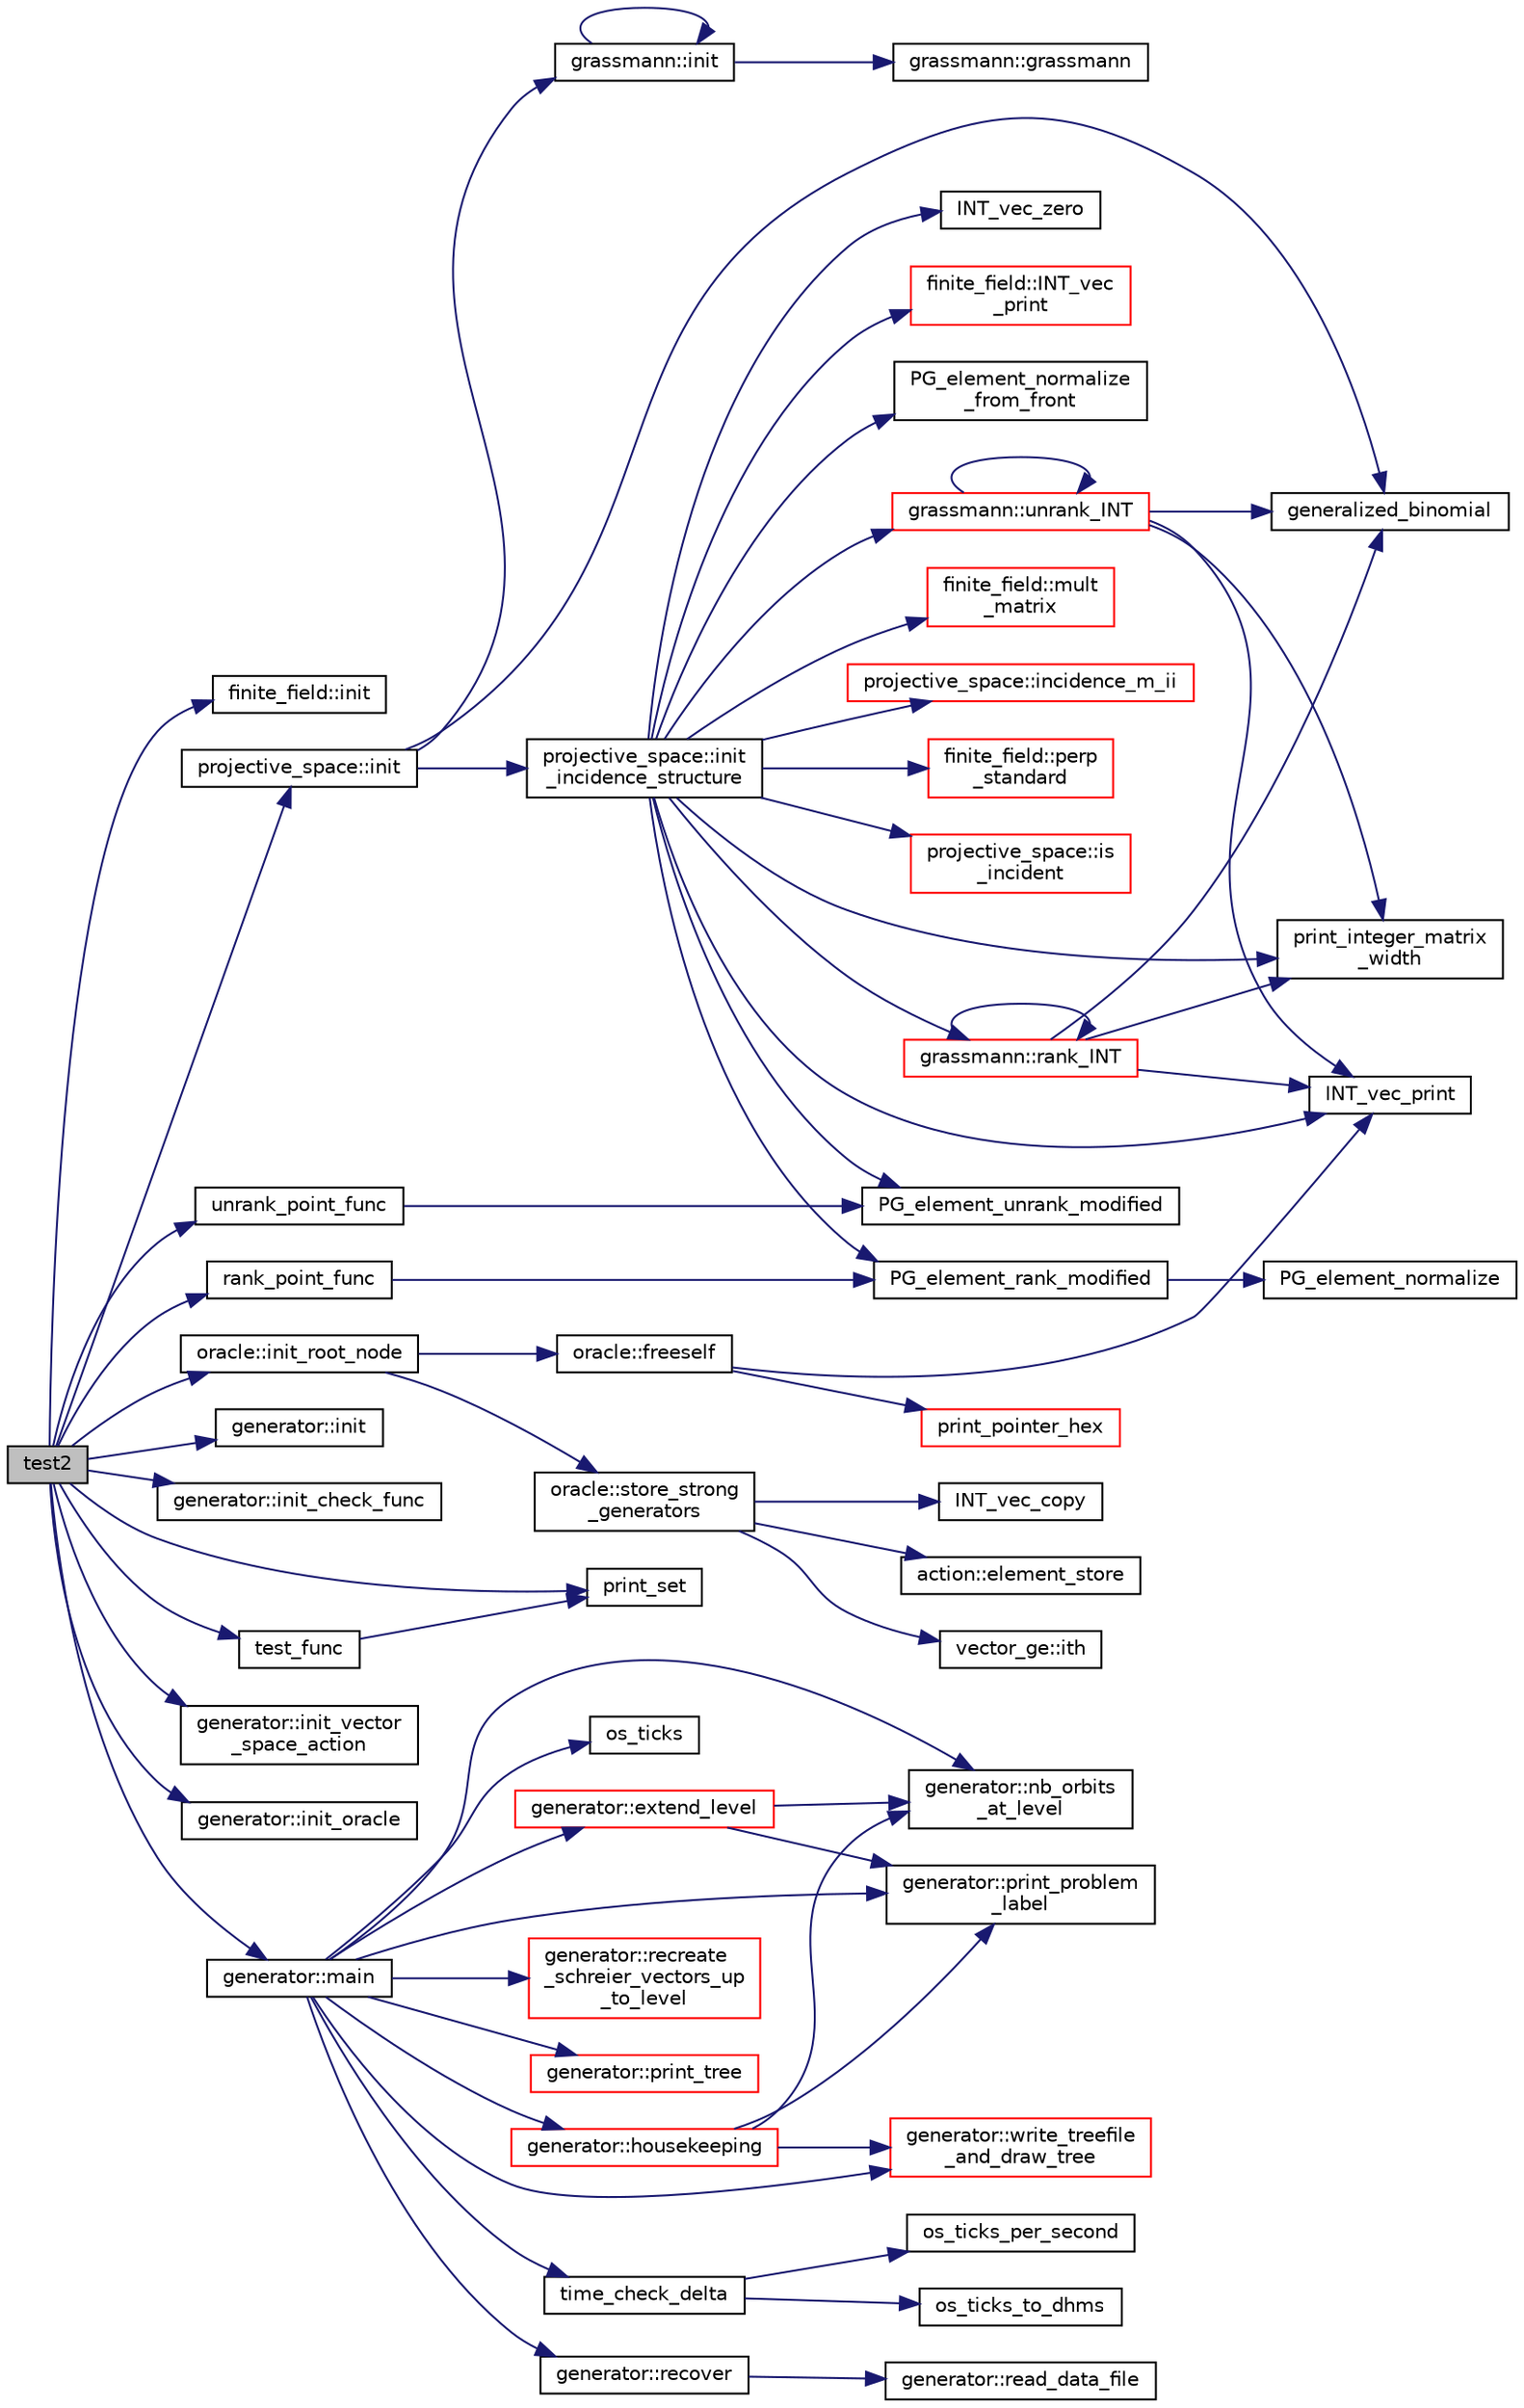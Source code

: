 digraph "test2"
{
  edge [fontname="Helvetica",fontsize="10",labelfontname="Helvetica",labelfontsize="10"];
  node [fontname="Helvetica",fontsize="10",shape=record];
  rankdir="LR";
  Node1008 [label="test2",height=0.2,width=0.4,color="black", fillcolor="grey75", style="filled", fontcolor="black"];
  Node1008 -> Node1009 [color="midnightblue",fontsize="10",style="solid",fontname="Helvetica"];
  Node1009 [label="finite_field::init",height=0.2,width=0.4,color="black", fillcolor="white", style="filled",URL="$df/d5a/classfinite__field.html#a13e75e8165b27464935b50368ee8313c"];
  Node1008 -> Node1010 [color="midnightblue",fontsize="10",style="solid",fontname="Helvetica"];
  Node1010 [label="projective_space::init",height=0.2,width=0.4,color="black", fillcolor="white", style="filled",URL="$d2/d17/classprojective__space.html#a8a1efa40df92744519365f82e4740dab"];
  Node1010 -> Node1011 [color="midnightblue",fontsize="10",style="solid",fontname="Helvetica"];
  Node1011 [label="grassmann::init",height=0.2,width=0.4,color="black", fillcolor="white", style="filled",URL="$df/d02/classgrassmann.html#a2e8cf7b9f203254493d7c2607c17d498"];
  Node1011 -> Node1012 [color="midnightblue",fontsize="10",style="solid",fontname="Helvetica"];
  Node1012 [label="grassmann::grassmann",height=0.2,width=0.4,color="black", fillcolor="white", style="filled",URL="$df/d02/classgrassmann.html#a252a85d3b74eb4fbd5771f4152a5f272"];
  Node1011 -> Node1011 [color="midnightblue",fontsize="10",style="solid",fontname="Helvetica"];
  Node1010 -> Node1013 [color="midnightblue",fontsize="10",style="solid",fontname="Helvetica"];
  Node1013 [label="generalized_binomial",height=0.2,width=0.4,color="black", fillcolor="white", style="filled",URL="$d2/d7c/combinatorics_8_c.html#a24762dc22e45175d18ec1ec1d2556ae8"];
  Node1010 -> Node1014 [color="midnightblue",fontsize="10",style="solid",fontname="Helvetica"];
  Node1014 [label="projective_space::init\l_incidence_structure",height=0.2,width=0.4,color="black", fillcolor="white", style="filled",URL="$d2/d17/classprojective__space.html#a1e59490325e045cc52674a3706780aed"];
  Node1014 -> Node1015 [color="midnightblue",fontsize="10",style="solid",fontname="Helvetica"];
  Node1015 [label="INT_vec_zero",height=0.2,width=0.4,color="black", fillcolor="white", style="filled",URL="$df/dbf/sajeeb_8_c.html#aa8c9c7977203577026080f546fe4980f"];
  Node1014 -> Node1016 [color="midnightblue",fontsize="10",style="solid",fontname="Helvetica"];
  Node1016 [label="PG_element_unrank_modified",height=0.2,width=0.4,color="black", fillcolor="white", style="filled",URL="$d4/d67/geometry_8h.html#a83ae9b605d496f6a90345303f6efae64"];
  Node1014 -> Node1017 [color="midnightblue",fontsize="10",style="solid",fontname="Helvetica"];
  Node1017 [label="INT_vec_print",height=0.2,width=0.4,color="black", fillcolor="white", style="filled",URL="$df/dbf/sajeeb_8_c.html#a79a5901af0b47dd0d694109543c027fe"];
  Node1014 -> Node1018 [color="midnightblue",fontsize="10",style="solid",fontname="Helvetica"];
  Node1018 [label="finite_field::INT_vec\l_print",height=0.2,width=0.4,color="red", fillcolor="white", style="filled",URL="$df/d5a/classfinite__field.html#a9c33a61dedc197e37b014b6f8dc07f06"];
  Node1014 -> Node1022 [color="midnightblue",fontsize="10",style="solid",fontname="Helvetica"];
  Node1022 [label="PG_element_normalize\l_from_front",height=0.2,width=0.4,color="black", fillcolor="white", style="filled",URL="$d4/d67/geometry_8h.html#af675caf5f9975573455c8d93cb56bf95"];
  Node1014 -> Node1023 [color="midnightblue",fontsize="10",style="solid",fontname="Helvetica"];
  Node1023 [label="grassmann::unrank_INT",height=0.2,width=0.4,color="red", fillcolor="white", style="filled",URL="$df/d02/classgrassmann.html#a32079405b95a6da2ba1420567d762d64"];
  Node1023 -> Node1013 [color="midnightblue",fontsize="10",style="solid",fontname="Helvetica"];
  Node1023 -> Node1017 [color="midnightblue",fontsize="10",style="solid",fontname="Helvetica"];
  Node1023 -> Node1023 [color="midnightblue",fontsize="10",style="solid",fontname="Helvetica"];
  Node1023 -> Node1027 [color="midnightblue",fontsize="10",style="solid",fontname="Helvetica"];
  Node1027 [label="print_integer_matrix\l_width",height=0.2,width=0.4,color="black", fillcolor="white", style="filled",URL="$d5/db4/io__and__os_8h.html#aa78f3e73fc2179251bd15adbcc31573f"];
  Node1014 -> Node1027 [color="midnightblue",fontsize="10",style="solid",fontname="Helvetica"];
  Node1014 -> Node1028 [color="midnightblue",fontsize="10",style="solid",fontname="Helvetica"];
  Node1028 [label="grassmann::rank_INT",height=0.2,width=0.4,color="red", fillcolor="white", style="filled",URL="$df/d02/classgrassmann.html#a1fa95ce7ecebd48b04c7a0dc75491184"];
  Node1028 -> Node1027 [color="midnightblue",fontsize="10",style="solid",fontname="Helvetica"];
  Node1028 -> Node1017 [color="midnightblue",fontsize="10",style="solid",fontname="Helvetica"];
  Node1028 -> Node1013 [color="midnightblue",fontsize="10",style="solid",fontname="Helvetica"];
  Node1028 -> Node1028 [color="midnightblue",fontsize="10",style="solid",fontname="Helvetica"];
  Node1014 -> Node1031 [color="midnightblue",fontsize="10",style="solid",fontname="Helvetica"];
  Node1031 [label="finite_field::mult\l_matrix",height=0.2,width=0.4,color="red", fillcolor="white", style="filled",URL="$df/d5a/classfinite__field.html#a48517f15dfd7b21c37e0975855f1ada2"];
  Node1014 -> Node1034 [color="midnightblue",fontsize="10",style="solid",fontname="Helvetica"];
  Node1034 [label="PG_element_rank_modified",height=0.2,width=0.4,color="black", fillcolor="white", style="filled",URL="$d4/d67/geometry_8h.html#a9cd1a8bf5b88a038e33862f6c2c3dd36"];
  Node1034 -> Node1035 [color="midnightblue",fontsize="10",style="solid",fontname="Helvetica"];
  Node1035 [label="PG_element_normalize",height=0.2,width=0.4,color="black", fillcolor="white", style="filled",URL="$df/de4/projective_8_c.html#a5a4c3c1158bad6bab0d786c616bd0996"];
  Node1014 -> Node1036 [color="midnightblue",fontsize="10",style="solid",fontname="Helvetica"];
  Node1036 [label="projective_space::incidence_m_ii",height=0.2,width=0.4,color="red", fillcolor="white", style="filled",URL="$d2/d17/classprojective__space.html#adafef534cb822f51289101e7d465ede2"];
  Node1014 -> Node1038 [color="midnightblue",fontsize="10",style="solid",fontname="Helvetica"];
  Node1038 [label="finite_field::perp\l_standard",height=0.2,width=0.4,color="red", fillcolor="white", style="filled",URL="$df/d5a/classfinite__field.html#a2f5bc92908aea624a8d9179d2a9ba057"];
  Node1014 -> Node1043 [color="midnightblue",fontsize="10",style="solid",fontname="Helvetica"];
  Node1043 [label="projective_space::is\l_incident",height=0.2,width=0.4,color="red", fillcolor="white", style="filled",URL="$d2/d17/classprojective__space.html#a225780a9f3d266bc425b3be0cf5bc0ff"];
  Node1008 -> Node1045 [color="midnightblue",fontsize="10",style="solid",fontname="Helvetica"];
  Node1045 [label="generator::init",height=0.2,width=0.4,color="black", fillcolor="white", style="filled",URL="$d7/d73/classgenerator.html#aeca1559b4172cae921620768bd62df47"];
  Node1008 -> Node1046 [color="midnightblue",fontsize="10",style="solid",fontname="Helvetica"];
  Node1046 [label="generator::init_check_func",height=0.2,width=0.4,color="black", fillcolor="white", style="filled",URL="$d7/d73/classgenerator.html#aed44ec3121281f847612a646968f0894"];
  Node1008 -> Node1047 [color="midnightblue",fontsize="10",style="solid",fontname="Helvetica"];
  Node1047 [label="test_func",height=0.2,width=0.4,color="black", fillcolor="white", style="filled",URL="$d9/db0/factor__space_8_c.html#aa1ee8ae45c352588de1960275c363e78"];
  Node1047 -> Node1048 [color="midnightblue",fontsize="10",style="solid",fontname="Helvetica"];
  Node1048 [label="print_set",height=0.2,width=0.4,color="black", fillcolor="white", style="filled",URL="$d0/dd1/blt_8h.html#a8c1a5fc71aea7ff31d181f0103196a24"];
  Node1008 -> Node1049 [color="midnightblue",fontsize="10",style="solid",fontname="Helvetica"];
  Node1049 [label="generator::init_vector\l_space_action",height=0.2,width=0.4,color="black", fillcolor="white", style="filled",URL="$d7/d73/classgenerator.html#a63f50b43f11170d7397f87ae90dfd29f"];
  Node1008 -> Node1050 [color="midnightblue",fontsize="10",style="solid",fontname="Helvetica"];
  Node1050 [label="rank_point_func",height=0.2,width=0.4,color="black", fillcolor="white", style="filled",URL="$d9/db0/factor__space_8_c.html#a47d41dec0e96d7d24dbe0fb49909c8f2"];
  Node1050 -> Node1034 [color="midnightblue",fontsize="10",style="solid",fontname="Helvetica"];
  Node1008 -> Node1051 [color="midnightblue",fontsize="10",style="solid",fontname="Helvetica"];
  Node1051 [label="unrank_point_func",height=0.2,width=0.4,color="black", fillcolor="white", style="filled",URL="$d9/db0/factor__space_8_c.html#abd21d625531240a625f45cb16f06c198"];
  Node1051 -> Node1016 [color="midnightblue",fontsize="10",style="solid",fontname="Helvetica"];
  Node1008 -> Node1048 [color="midnightblue",fontsize="10",style="solid",fontname="Helvetica"];
  Node1008 -> Node1052 [color="midnightblue",fontsize="10",style="solid",fontname="Helvetica"];
  Node1052 [label="generator::init_oracle",height=0.2,width=0.4,color="black", fillcolor="white", style="filled",URL="$d7/d73/classgenerator.html#aab9339b27020b22ae9655d4413a88e40"];
  Node1008 -> Node1053 [color="midnightblue",fontsize="10",style="solid",fontname="Helvetica"];
  Node1053 [label="oracle::init_root_node",height=0.2,width=0.4,color="black", fillcolor="white", style="filled",URL="$d7/da7/classoracle.html#a39267b7776b0cc2d93cda40fce9813a2"];
  Node1053 -> Node1054 [color="midnightblue",fontsize="10",style="solid",fontname="Helvetica"];
  Node1054 [label="oracle::freeself",height=0.2,width=0.4,color="black", fillcolor="white", style="filled",URL="$d7/da7/classoracle.html#a809f2f45c76a4289aca3d22d05fcacc1"];
  Node1054 -> Node1017 [color="midnightblue",fontsize="10",style="solid",fontname="Helvetica"];
  Node1054 -> Node1055 [color="midnightblue",fontsize="10",style="solid",fontname="Helvetica"];
  Node1055 [label="print_pointer_hex",height=0.2,width=0.4,color="red", fillcolor="white", style="filled",URL="$d5/db4/io__and__os_8h.html#a32add94de62a1d910cc0fc35ed90ab48"];
  Node1053 -> Node1057 [color="midnightblue",fontsize="10",style="solid",fontname="Helvetica"];
  Node1057 [label="oracle::store_strong\l_generators",height=0.2,width=0.4,color="black", fillcolor="white", style="filled",URL="$d7/da7/classoracle.html#a905d0cad4b33515e581039ed8902b3be"];
  Node1057 -> Node1058 [color="midnightblue",fontsize="10",style="solid",fontname="Helvetica"];
  Node1058 [label="action::element_store",height=0.2,width=0.4,color="black", fillcolor="white", style="filled",URL="$d2/d86/classaction.html#ab969a7009cc85c12f988a18a06b5db64"];
  Node1057 -> Node1059 [color="midnightblue",fontsize="10",style="solid",fontname="Helvetica"];
  Node1059 [label="vector_ge::ith",height=0.2,width=0.4,color="black", fillcolor="white", style="filled",URL="$d4/d6e/classvector__ge.html#a1ff002e8b746a9beb119d57dcd4a15ff"];
  Node1057 -> Node1040 [color="midnightblue",fontsize="10",style="solid",fontname="Helvetica"];
  Node1040 [label="INT_vec_copy",height=0.2,width=0.4,color="black", fillcolor="white", style="filled",URL="$df/dbf/sajeeb_8_c.html#ac2d875e27e009af6ec04d17254d11075"];
  Node1008 -> Node1060 [color="midnightblue",fontsize="10",style="solid",fontname="Helvetica"];
  Node1060 [label="generator::main",height=0.2,width=0.4,color="black", fillcolor="white", style="filled",URL="$d7/d73/classgenerator.html#a01abff8e9f231bf0d82e2e8e0061f242"];
  Node1060 -> Node1061 [color="midnightblue",fontsize="10",style="solid",fontname="Helvetica"];
  Node1061 [label="generator::print_problem\l_label",height=0.2,width=0.4,color="black", fillcolor="white", style="filled",URL="$d7/d73/classgenerator.html#a06d3c064ba84ebe8db3537e6273f16c3"];
  Node1060 -> Node1062 [color="midnightblue",fontsize="10",style="solid",fontname="Helvetica"];
  Node1062 [label="os_ticks",height=0.2,width=0.4,color="black", fillcolor="white", style="filled",URL="$d5/db4/io__and__os_8h.html#a3da6d2b09e35d569adb7101dffcb5224"];
  Node1060 -> Node1063 [color="midnightblue",fontsize="10",style="solid",fontname="Helvetica"];
  Node1063 [label="time_check_delta",height=0.2,width=0.4,color="black", fillcolor="white", style="filled",URL="$d9/d60/discreta_8h.html#a89a8565e34c7dcbb97180cd6af7454a1"];
  Node1063 -> Node1064 [color="midnightblue",fontsize="10",style="solid",fontname="Helvetica"];
  Node1064 [label="os_ticks_per_second",height=0.2,width=0.4,color="black", fillcolor="white", style="filled",URL="$d5/db4/io__and__os_8h.html#a1b35e7a094dfde9db39ae352c9c17042"];
  Node1063 -> Node1065 [color="midnightblue",fontsize="10",style="solid",fontname="Helvetica"];
  Node1065 [label="os_ticks_to_dhms",height=0.2,width=0.4,color="black", fillcolor="white", style="filled",URL="$d5/db4/io__and__os_8h.html#a0d715587fd9b8ab4e2bc822a2be313ba"];
  Node1060 -> Node1066 [color="midnightblue",fontsize="10",style="solid",fontname="Helvetica"];
  Node1066 [label="generator::recover",height=0.2,width=0.4,color="black", fillcolor="white", style="filled",URL="$d7/d73/classgenerator.html#a96b65270be862c206d5af97c1dde9c17"];
  Node1066 -> Node1067 [color="midnightblue",fontsize="10",style="solid",fontname="Helvetica"];
  Node1067 [label="generator::read_data_file",height=0.2,width=0.4,color="black", fillcolor="white", style="filled",URL="$d7/d73/classgenerator.html#a6109d5e04d03f3cb8263ddfa1d8f78b2"];
  Node1060 -> Node1068 [color="midnightblue",fontsize="10",style="solid",fontname="Helvetica"];
  Node1068 [label="generator::recreate\l_schreier_vectors_up\l_to_level",height=0.2,width=0.4,color="red", fillcolor="white", style="filled",URL="$d7/d73/classgenerator.html#a2ca7599e91bb012d41153aec95f081f7"];
  Node1060 -> Node1587 [color="midnightblue",fontsize="10",style="solid",fontname="Helvetica"];
  Node1587 [label="generator::print_tree",height=0.2,width=0.4,color="red", fillcolor="white", style="filled",URL="$d7/d73/classgenerator.html#a4d50a3584d53209baf2bf7d7b9ba31f8"];
  Node1060 -> Node1601 [color="midnightblue",fontsize="10",style="solid",fontname="Helvetica"];
  Node1601 [label="generator::write_treefile\l_and_draw_tree",height=0.2,width=0.4,color="red", fillcolor="white", style="filled",URL="$d7/d73/classgenerator.html#a70c78f45dba413014287e8cde2f7d6b5"];
  Node1060 -> Node1698 [color="midnightblue",fontsize="10",style="solid",fontname="Helvetica"];
  Node1698 [label="generator::extend_level",height=0.2,width=0.4,color="red", fillcolor="white", style="filled",URL="$d7/d73/classgenerator.html#a91b84d80ccec0cd2136bc221c30e0f8e"];
  Node1698 -> Node1061 [color="midnightblue",fontsize="10",style="solid",fontname="Helvetica"];
  Node1698 -> Node1074 [color="midnightblue",fontsize="10",style="solid",fontname="Helvetica"];
  Node1074 [label="generator::nb_orbits\l_at_level",height=0.2,width=0.4,color="black", fillcolor="white", style="filled",URL="$d7/d73/classgenerator.html#a020f3d8378448310d044a4a24fadf301"];
  Node1060 -> Node1850 [color="midnightblue",fontsize="10",style="solid",fontname="Helvetica"];
  Node1850 [label="generator::housekeeping",height=0.2,width=0.4,color="red", fillcolor="white", style="filled",URL="$d7/d73/classgenerator.html#aaf2bd92e8f74eb9fbc3244a6dde6f78c"];
  Node1850 -> Node1074 [color="midnightblue",fontsize="10",style="solid",fontname="Helvetica"];
  Node1850 -> Node1061 [color="midnightblue",fontsize="10",style="solid",fontname="Helvetica"];
  Node1850 -> Node1601 [color="midnightblue",fontsize="10",style="solid",fontname="Helvetica"];
  Node1060 -> Node1074 [color="midnightblue",fontsize="10",style="solid",fontname="Helvetica"];
}
